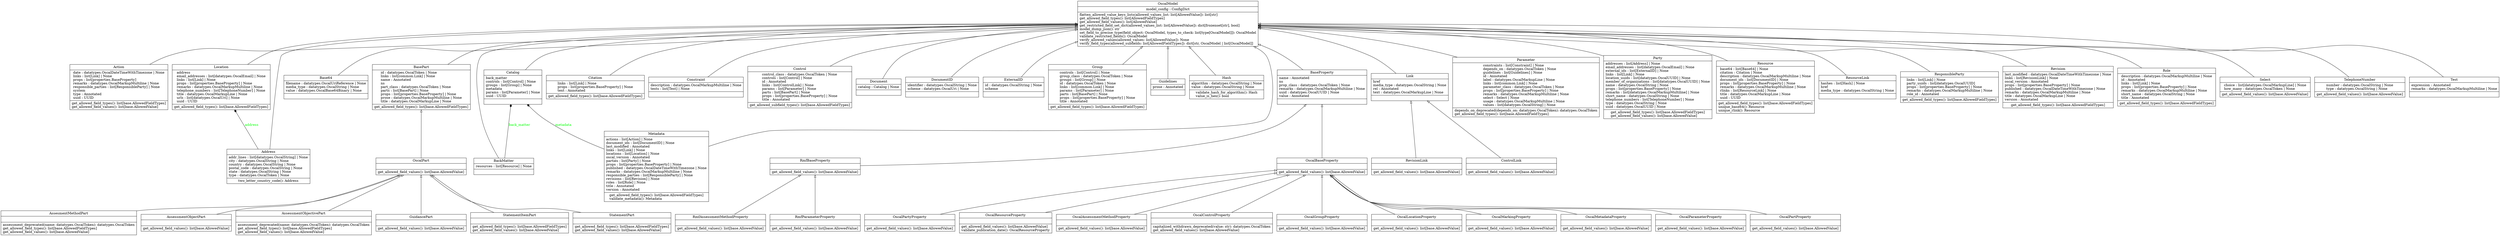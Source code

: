 digraph "classes" {
rankdir=BT
charset="utf-8"
"oscal_pydantic.core.common.Action" [color="black", fontcolor="black", label=<{Action|date : datatypes.OscalDateTimeWithTimezone \| None<br ALIGN="LEFT"/>links : list[Link] \| None<br ALIGN="LEFT"/>props : list[properties.BaseProperty]<br ALIGN="LEFT"/>remarks : datatypes.OscalMarkupMultiline \| None<br ALIGN="LEFT"/>responsible_parties : list[ResponsibleParty] \| None<br ALIGN="LEFT"/>system<br ALIGN="LEFT"/>type : Annotated<br ALIGN="LEFT"/>uuid : UUID<br ALIGN="LEFT"/>|get_allowed_field_types(): list[base.AllowedFieldTypes]<br ALIGN="LEFT"/>get_allowed_field_values(): list[base.AllowedValue]<br ALIGN="LEFT"/>}>, shape="record", style="solid"];
"oscal_pydantic.core.common.Address" [color="black", fontcolor="black", label=<{Address|addr_lines : list[datatypes.OscalString] \| None<br ALIGN="LEFT"/>city : datatypes.OscalString \| None<br ALIGN="LEFT"/>country : datatypes.OscalString \| None<br ALIGN="LEFT"/>postal_code : datatypes.OscalString \| None<br ALIGN="LEFT"/>state : datatypes.OscalString \| None<br ALIGN="LEFT"/>type : datatypes.OscalToken \| None<br ALIGN="LEFT"/>|two_letter_country_code(): Address<br ALIGN="LEFT"/>}>, shape="record", style="solid"];
"oscal_pydantic.catalog.AssesmentMethodPart" [color="black", fontcolor="black", label=<{AssesmentMethodPart|<br ALIGN="LEFT"/>|assessment_deprecated(name: datatypes.OscalToken): datatypes.OscalToken<br ALIGN="LEFT"/>get_allowed_field_types(): list[base.AllowedFieldTypes]<br ALIGN="LEFT"/>get_allowed_field_values(): list[base.AllowedValue]<br ALIGN="LEFT"/>}>, shape="record", style="solid"];
"oscal_pydantic.catalog.AssessmentObjectPart" [color="black", fontcolor="black", label=<{AssessmentObjectPart|<br ALIGN="LEFT"/>|get_allowed_field_values(): list[base.AllowedValue]<br ALIGN="LEFT"/>}>, shape="record", style="solid"];
"oscal_pydantic.catalog.AssessmentObjectivePart" [color="black", fontcolor="black", label=<{AssessmentObjectivePart|<br ALIGN="LEFT"/>|assessment_deprecated(name: datatypes.OscalToken): datatypes.OscalToken<br ALIGN="LEFT"/>get_allowed_field_types(): list[base.AllowedFieldTypes]<br ALIGN="LEFT"/>get_allowed_field_values(): list[base.AllowedValue]<br ALIGN="LEFT"/>}>, shape="record", style="solid"];
"oscal_pydantic.core.common.BackMatter" [color="black", fontcolor="black", label=<{BackMatter|resources : list[Resource] \| None<br ALIGN="LEFT"/>|}>, shape="record", style="solid"];
"oscal_pydantic.core.common.Base64" [color="black", fontcolor="black", label=<{Base64|filename : datatypes.OscalUriReference \| None<br ALIGN="LEFT"/>media_type : datatypes.OscalString \| None<br ALIGN="LEFT"/>value : datatypes.OscalBase64Binary \| None<br ALIGN="LEFT"/>|}>, shape="record", style="solid"];
"oscal_pydantic.catalog.BasePart" [color="black", fontcolor="black", label=<{BasePart|id : datatypes.OscalToken \| None<br ALIGN="LEFT"/>links : list[common.Link] \| None<br ALIGN="LEFT"/>name : Annotated<br ALIGN="LEFT"/>ns<br ALIGN="LEFT"/>part_class : datatypes.OscalToken \| None<br ALIGN="LEFT"/>parts : list[BasePart] \| None<br ALIGN="LEFT"/>props : list[properties.BaseProperty] \| None<br ALIGN="LEFT"/>prose : datatypes.OscalMarkupMultiline \| None<br ALIGN="LEFT"/>title : datatypes.OscalMarkupLine \| None<br ALIGN="LEFT"/>|get_allowed_field_types(): list[base.AllowedFieldTypes]<br ALIGN="LEFT"/>}>, shape="record", style="solid"];
"oscal_pydantic.core.properties.base_property.BaseProperty" [color="black", fontcolor="black", label=<{BaseProperty|name : Annotated<br ALIGN="LEFT"/>ns<br ALIGN="LEFT"/>prop_class : datatypes.OscalToken \| None<br ALIGN="LEFT"/>remarks : datatypes.OscalMarkupMultiline \| None<br ALIGN="LEFT"/>uuid : datatypes.OscalUUID \| None<br ALIGN="LEFT"/>value : Annotated<br ALIGN="LEFT"/>|}>, shape="record", style="solid"];
"oscal_pydantic.catalog.Catalog" [color="black", fontcolor="black", label=<{Catalog|back_matter<br ALIGN="LEFT"/>controls : list[Control] \| None<br ALIGN="LEFT"/>groups : list[Group] \| None<br ALIGN="LEFT"/>metadata<br ALIGN="LEFT"/>params : list[Parameter] \| None<br ALIGN="LEFT"/>uuid : UUID<br ALIGN="LEFT"/>|}>, shape="record", style="solid"];
"oscal_pydantic.core.common.Citation" [color="black", fontcolor="black", label=<{Citation|links : list[Link] \| None<br ALIGN="LEFT"/>props : list[properties.BaseProperty] \| None<br ALIGN="LEFT"/>text : Annotated<br ALIGN="LEFT"/>|get_allowed_field_types(): list[base.AllowedFieldTypes]<br ALIGN="LEFT"/>}>, shape="record", style="solid"];
"oscal_pydantic.catalog.Constraint" [color="black", fontcolor="black", label=<{Constraint|description : datatypes.OscalMarkupMultiline \| None<br ALIGN="LEFT"/>tests : list[Test] \| None<br ALIGN="LEFT"/>|}>, shape="record", style="solid"];
"oscal_pydantic.catalog.Control" [color="black", fontcolor="black", label=<{Control|control_class : datatypes.OscalToken \| None<br ALIGN="LEFT"/>controls : list[Control] \| None<br ALIGN="LEFT"/>id : Annotated<br ALIGN="LEFT"/>links : list[ControlLink] \| None<br ALIGN="LEFT"/>params : list[Parameter] \| None<br ALIGN="LEFT"/>parts : list[BasePart] \| None<br ALIGN="LEFT"/>props : list[properties.BaseProperty] \| None<br ALIGN="LEFT"/>title : Annotated<br ALIGN="LEFT"/>|get_allowed_subfield_types(): list[base.AllowedFieldTypes]<br ALIGN="LEFT"/>}>, shape="record", style="solid"];
"oscal_pydantic.catalog.ControlLink" [color="black", fontcolor="black", label=<{ControlLink|<br ALIGN="LEFT"/>|get_allowed_field_values(): list[base.AllowedValue]<br ALIGN="LEFT"/>}>, shape="record", style="solid"];
"oscal_pydantic.document.Document" [color="black", fontcolor="black", label=<{Document|catalog : Catalog \| None<br ALIGN="LEFT"/>|}>, shape="record", style="solid"];
"oscal_pydantic.core.common.DocumentID" [color="black", fontcolor="black", label=<{DocumentID|identifier : datatypes.OscalString \| None<br ALIGN="LEFT"/>scheme : datatypes.OscalUri \| None<br ALIGN="LEFT"/>|}>, shape="record", style="solid"];
"oscal_pydantic.core.common.ExternalID" [color="black", fontcolor="black", label=<{ExternalID|id : datatypes.OscalString \| None<br ALIGN="LEFT"/>scheme<br ALIGN="LEFT"/>|}>, shape="record", style="solid"];
"oscal_pydantic.catalog.Group" [color="black", fontcolor="black", label=<{Group|controls : list[Control] \| None<br ALIGN="LEFT"/>group_class : datatypes.OscalToken \| None<br ALIGN="LEFT"/>groups : list[Group] \| None<br ALIGN="LEFT"/>id : datatypes.OscalToken \| None<br ALIGN="LEFT"/>links : list[common.Link] \| None<br ALIGN="LEFT"/>params : list[Parameter] \| None<br ALIGN="LEFT"/>parts : list[BasePart] \| None<br ALIGN="LEFT"/>props : list[properties.BaseProperty] \| None<br ALIGN="LEFT"/>title : Annotated<br ALIGN="LEFT"/>|get_allowed_field_types(): list[base.AllowedFieldTypes]<br ALIGN="LEFT"/>}>, shape="record", style="solid"];
"oscal_pydantic.catalog.GuidancePart" [color="black", fontcolor="black", label=<{GuidancePart|<br ALIGN="LEFT"/>|get_allowed_field_values(): list[base.AllowedValue]<br ALIGN="LEFT"/>}>, shape="record", style="solid"];
"oscal_pydantic.catalog.Guidelines" [color="black", fontcolor="black", label=<{Guidelines|prose : Annotated<br ALIGN="LEFT"/>|}>, shape="record", style="solid"];
"oscal_pydantic.core.common.Hash" [color="black", fontcolor="black", label=<{Hash|algorithm : datatypes.OscalString \| None<br ALIGN="LEFT"/>value : datatypes.OscalString \| None<br ALIGN="LEFT"/>|validate_hash_for_algorithm(): Hash<br ALIGN="LEFT"/>value_is_hex(): bool<br ALIGN="LEFT"/>}>, shape="record", style="solid"];
"oscal_pydantic.core.common.Link" [color="black", fontcolor="black", label=<{Link|href<br ALIGN="LEFT"/>media_type : datatypes.OscalString \| None<br ALIGN="LEFT"/>rel : Annotated<br ALIGN="LEFT"/>text : datatypes.OscalMarkupLine \| None<br ALIGN="LEFT"/>|}>, shape="record", style="solid"];
"oscal_pydantic.core.common.Location" [color="black", fontcolor="black", label=<{Location|address<br ALIGN="LEFT"/>email_addresses : list[datatypes.OscalEmail] \| None<br ALIGN="LEFT"/>links : list[Link] \| None<br ALIGN="LEFT"/>props : list[properties.BaseProperty] \| None<br ALIGN="LEFT"/>remarks : datatypes.OscalMarkupMultiline \| None<br ALIGN="LEFT"/>telephone_numbers : list[TelephoneNumber] \| None<br ALIGN="LEFT"/>title : datatypes.OscalMarkupLine \| None<br ALIGN="LEFT"/>urls : list[datatypes.OscalUri] \| None<br ALIGN="LEFT"/>uuid : UUID<br ALIGN="LEFT"/>|get_allowed_field_types(): list[base.AllowedFieldTypes]<br ALIGN="LEFT"/>}>, shape="record", style="solid"];
"oscal_pydantic.core.common.Metadata" [color="black", fontcolor="black", label=<{Metadata|actions : list[Action] \| None<br ALIGN="LEFT"/>document_ids : list[DocumentID] \| None<br ALIGN="LEFT"/>last_modified : Annotated<br ALIGN="LEFT"/>links : list[Link] \| None<br ALIGN="LEFT"/>locations : list[Location] \| None<br ALIGN="LEFT"/>oscal_version : Annotated<br ALIGN="LEFT"/>parties : list[Party] \| None<br ALIGN="LEFT"/>props : list[properties.BaseProperty] \| None<br ALIGN="LEFT"/>published : datatypes.OscalDateTimeWithTimezone \| None<br ALIGN="LEFT"/>remarks : datatypes.OscalMarkupMultiline \| None<br ALIGN="LEFT"/>responsible_parties : list[ResponsibleParty] \| None<br ALIGN="LEFT"/>revisions : list[Revision] \| None<br ALIGN="LEFT"/>roles : list[Role] \| None<br ALIGN="LEFT"/>title : Annotated<br ALIGN="LEFT"/>version : Annotated<br ALIGN="LEFT"/>|get_allowed_field_types(): list[base.AllowedFieldTypes]<br ALIGN="LEFT"/>validate_metadata(): Metadata<br ALIGN="LEFT"/>}>, shape="record", style="solid"];
"oscal_pydantic.core.properties.oscal_properties.OscalAssessmentMethodProperty" [color="black", fontcolor="black", label=<{OscalAssessmentMethodProperty|<br ALIGN="LEFT"/>|get_allowed_field_values(): list[base.AllowedValue]<br ALIGN="LEFT"/>}>, shape="record", style="solid"];
"oscal_pydantic.core.properties.oscal_properties.OscalBaseProperty" [color="black", fontcolor="black", label=<{OscalBaseProperty|<br ALIGN="LEFT"/>|get_allowed_field_values(): list[base.AllowedValue]<br ALIGN="LEFT"/>}>, shape="record", style="solid"];
"oscal_pydantic.core.properties.oscal_properties.OscalControlProperty" [color="black", fontcolor="black", label=<{OscalControlProperty|<br ALIGN="LEFT"/>|capitalized_withdrawn_deprecated(value: str): datatypes.OscalToken<br ALIGN="LEFT"/>get_allowed_field_values(): list[base.AllowedValue]<br ALIGN="LEFT"/>}>, shape="record", style="solid"];
"oscal_pydantic.core.properties.oscal_properties.OscalGroupProperty" [color="black", fontcolor="black", label=<{OscalGroupProperty|<br ALIGN="LEFT"/>|get_allowed_field_values(): list[base.AllowedValue]<br ALIGN="LEFT"/>}>, shape="record", style="solid"];
"oscal_pydantic.core.properties.oscal_properties.OscalLocationProperty" [color="black", fontcolor="black", label=<{OscalLocationProperty|<br ALIGN="LEFT"/>|get_allowed_field_values(): list[base.AllowedValue]<br ALIGN="LEFT"/>}>, shape="record", style="solid"];
"oscal_pydantic.core.properties.oscal_properties.OscalMarkingProperty" [color="black", fontcolor="black", label=<{OscalMarkingProperty|<br ALIGN="LEFT"/>|get_allowed_field_values(): list[base.AllowedValue]<br ALIGN="LEFT"/>}>, shape="record", style="solid"];
"oscal_pydantic.core.properties.oscal_properties.OscalMetadataProperty" [color="black", fontcolor="black", label=<{OscalMetadataProperty|<br ALIGN="LEFT"/>|get_allowed_field_values(): list[base.AllowedValue]<br ALIGN="LEFT"/>}>, shape="record", style="solid"];
"oscal_pydantic.core.base.OscalModel" [color="black", fontcolor="black", label=<{OscalModel|model_config : ConfigDict<br ALIGN="LEFT"/>|flatten_allowed_value_keys_lists(allowed_values_list: list[AllowedValue]): list[str]<br ALIGN="LEFT"/>get_allowed_field_types(): list[AllowedFieldTypes]<br ALIGN="LEFT"/>get_allowed_field_values(): list[AllowedValue]<br ALIGN="LEFT"/>get_restricted_field_set_dict(allowed_values_list: list[AllowedValue]): dict[frozenset[str], bool]<br ALIGN="LEFT"/>model_dump_json(): str<br ALIGN="LEFT"/>set_field_to_precise_type(field_object: OscalModel, types_to_check: list[type[OscalModel]]): OscalModel<br ALIGN="LEFT"/>validate_restricted_fields(): OscalModel<br ALIGN="LEFT"/>verify_allowed_values(allowed_values: list[AllowedValue]): None<br ALIGN="LEFT"/>verify_field_types(allowed_subfields: list[AllowedFieldTypes]): dict[str, OscalModel \| list[OscalModel]]<br ALIGN="LEFT"/>}>, shape="record", style="solid"];
"oscal_pydantic.core.properties.oscal_properties.OscalParameterProperty" [color="black", fontcolor="black", label=<{OscalParameterProperty|<br ALIGN="LEFT"/>|get_allowed_field_values(): list[base.AllowedValue]<br ALIGN="LEFT"/>}>, shape="record", style="solid"];
"oscal_pydantic.catalog.OscalPart" [color="black", fontcolor="black", label=<{OscalPart|<br ALIGN="LEFT"/>|get_allowed_field_values(): list[base.AllowedValue]<br ALIGN="LEFT"/>}>, shape="record", style="solid"];
"oscal_pydantic.core.properties.oscal_properties.OscalPartProperty" [color="black", fontcolor="black", label=<{OscalPartProperty|<br ALIGN="LEFT"/>|get_allowed_field_values(): list[base.AllowedValue]<br ALIGN="LEFT"/>}>, shape="record", style="solid"];
"oscal_pydantic.core.properties.oscal_properties.OscalPartyProperty" [color="black", fontcolor="black", label=<{OscalPartyProperty|<br ALIGN="LEFT"/>|get_allowed_field_values(): list[base.AllowedValue]<br ALIGN="LEFT"/>}>, shape="record", style="solid"];
"oscal_pydantic.core.properties.oscal_properties.OscalResourceProperty" [color="black", fontcolor="black", label=<{OscalResourceProperty|<br ALIGN="LEFT"/>|get_allowed_field_values(): list[base.AllowedValue]<br ALIGN="LEFT"/>validate_publication_date(): OscalResourceProperty<br ALIGN="LEFT"/>}>, shape="record", style="solid"];
"oscal_pydantic.catalog.Parameter" [color="black", fontcolor="black", label=<{Parameter|constraints : list[Constraint] \| None<br ALIGN="LEFT"/>depends_on : datatypes.OscalToken \| None<br ALIGN="LEFT"/>guidelines : list[Guidelines] \| None<br ALIGN="LEFT"/>id : Annotated<br ALIGN="LEFT"/>label : datatypes.OscalMarkupLine \| None<br ALIGN="LEFT"/>links : list[common.Link] \| None<br ALIGN="LEFT"/>parameter_class : datatypes.OscalToken \| None<br ALIGN="LEFT"/>props : list[properties.BaseProperty] \| None<br ALIGN="LEFT"/>remarks : datatypes.OscalMarkupMultiline \| None<br ALIGN="LEFT"/>select : Select \| None<br ALIGN="LEFT"/>usage : datatypes.OscalMarkupMultiline \| None<br ALIGN="LEFT"/>values : list[datatypes.OscalString] \| None<br ALIGN="LEFT"/>|depends_on_deprecated(depends_on: datatypes.OscalToken): datatypes.OscalToken<br ALIGN="LEFT"/>get_allowed_field_types(): list[base.AllowedFieldTypes]<br ALIGN="LEFT"/>}>, shape="record", style="solid"];
"oscal_pydantic.core.common.Party" [color="black", fontcolor="black", label=<{Party|addresses : list[Address] \| None<br ALIGN="LEFT"/>email_addresses : list[datatypes.OscalEmail] \| None<br ALIGN="LEFT"/>external_ids : list[ExternalID] \| None<br ALIGN="LEFT"/>links : list[Link] \| None<br ALIGN="LEFT"/>location_uuids : list[datatypes.OscalUUID] \| None<br ALIGN="LEFT"/>member_of_organizations : list[datatypes.OscalUUID] \| None<br ALIGN="LEFT"/>name : datatypes.OscalString \| None<br ALIGN="LEFT"/>props : list[properties.BaseProperty] \| None<br ALIGN="LEFT"/>remarks : list[datatypes.OscalMarkupMultiline] \| None<br ALIGN="LEFT"/>short_name : datatypes.OscalString \| None<br ALIGN="LEFT"/>telephone_numbers : list[TelephoneNumber] \| None<br ALIGN="LEFT"/>type : datatypes.OscalString \| None<br ALIGN="LEFT"/>uuid : datatypes.OscalUUID \| None<br ALIGN="LEFT"/>|get_allowed_field_types(): list[base.AllowedFieldTypes]<br ALIGN="LEFT"/>get_allowed_field_values(): list[base.AllowedValue]<br ALIGN="LEFT"/>}>, shape="record", style="solid"];
"oscal_pydantic.core.common.Resource" [color="black", fontcolor="black", label=<{Resource|base64 : list[Base64] \| None<br ALIGN="LEFT"/>citation : Citation \| None<br ALIGN="LEFT"/>description : datatypes.OscalMarkupMultiline \| None<br ALIGN="LEFT"/>document_ids : list[DocumentID] \| None<br ALIGN="LEFT"/>props : list[properties.BaseProperty] \| None<br ALIGN="LEFT"/>remarks : datatypes.OscalMarkupMultiline \| None<br ALIGN="LEFT"/>rlinks : list[ResourceLink] \| None<br ALIGN="LEFT"/>title : datatypes.OscalMarkupLine \| None<br ALIGN="LEFT"/>uuid : UUID<br ALIGN="LEFT"/>|get_allowed_field_types(): list[base.AllowedFieldTypes]<br ALIGN="LEFT"/>unique_base64(): Resource<br ALIGN="LEFT"/>unique_rlink(): Resource<br ALIGN="LEFT"/>}>, shape="record", style="solid"];
"oscal_pydantic.core.common.ResourceLink" [color="black", fontcolor="black", label=<{ResourceLink|hashes : list[Hash] \| None<br ALIGN="LEFT"/>href<br ALIGN="LEFT"/>media_type : datatypes.OscalString \| None<br ALIGN="LEFT"/>|}>, shape="record", style="solid"];
"oscal_pydantic.core.common.ResponsibleParty" [color="black", fontcolor="black", label=<{ResponsibleParty|links : list[Link] \| None<br ALIGN="LEFT"/>party_uuids : list[datatypes.OscalUUID]<br ALIGN="LEFT"/>props : list[properties.BaseProperty] \| None<br ALIGN="LEFT"/>remarks : datatypes.OscalMarkupMultiline \| None<br ALIGN="LEFT"/>role_id : Annotated<br ALIGN="LEFT"/>|get_allowed_field_types(): list[base.AllowedFieldTypes]<br ALIGN="LEFT"/>}>, shape="record", style="solid"];
"oscal_pydantic.core.common.Revision" [color="black", fontcolor="black", label=<{Revision|last_modified : datatypes.OscalDateTimeWithTimezone \| None<br ALIGN="LEFT"/>links : list[RevisionLink] \| None<br ALIGN="LEFT"/>oscal_version : Annotated<br ALIGN="LEFT"/>props : list[properties.BaseProperty] \| None<br ALIGN="LEFT"/>published : datatypes.OscalDateTimeWithTimezone \| None<br ALIGN="LEFT"/>remarks : datatypes.OscalMarkupMultiline \| None<br ALIGN="LEFT"/>title : datatypes.OscalMarkupLine \| None<br ALIGN="LEFT"/>version : Annotated<br ALIGN="LEFT"/>|get_allowed_field_types(): list[base.AllowedFieldTypes]<br ALIGN="LEFT"/>}>, shape="record", style="solid"];
"oscal_pydantic.core.common.RevisionLink" [color="black", fontcolor="black", label=<{RevisionLink|<br ALIGN="LEFT"/>|get_allowed_field_values(): list[base.AllowedValue]<br ALIGN="LEFT"/>}>, shape="record", style="solid"];
"oscal_pydantic.core.properties.rmf_properties.RmfAssessmentMethodProperty" [color="black", fontcolor="black", label=<{RmfAssessmentMethodProperty|<br ALIGN="LEFT"/>|get_allowed_field_values(): list[base.AllowedValue]<br ALIGN="LEFT"/>}>, shape="record", style="solid"];
"oscal_pydantic.core.properties.rmf_properties.RmfBaseProperty" [color="black", fontcolor="black", label=<{RmfBaseProperty|<br ALIGN="LEFT"/>|get_allowed_field_values(): list[base.AllowedValue]<br ALIGN="LEFT"/>}>, shape="record", style="solid"];
"oscal_pydantic.core.properties.rmf_properties.RmfParameterProperty" [color="black", fontcolor="black", label=<{RmfParameterProperty|<br ALIGN="LEFT"/>|get_allowed_field_values(): list[base.AllowedValue]<br ALIGN="LEFT"/>}>, shape="record", style="solid"];
"oscal_pydantic.core.common.Role" [color="black", fontcolor="black", label=<{Role|description : datatypes.OscalMarkupMultiline \| None<br ALIGN="LEFT"/>id : Annotated<br ALIGN="LEFT"/>links : list[Link] \| None<br ALIGN="LEFT"/>props : list[properties.BaseProperty] \| None<br ALIGN="LEFT"/>remarks : datatypes.OscalMarkupMultiline \| None<br ALIGN="LEFT"/>short_name : datatypes.OscalString \| None<br ALIGN="LEFT"/>title : Annotated<br ALIGN="LEFT"/>|get_allowed_field_types(): list[base.AllowedFieldTypes]<br ALIGN="LEFT"/>}>, shape="record", style="solid"];
"oscal_pydantic.catalog.Select" [color="black", fontcolor="black", label=<{Select|choice : list[datatypes.OscalMarkupLine] \| None<br ALIGN="LEFT"/>how_many : datatypes.OscalToken \| None<br ALIGN="LEFT"/>|get_allowed_field_values(): list[base.AllowedValue]<br ALIGN="LEFT"/>}>, shape="record", style="solid"];
"oscal_pydantic.catalog.StatementItemPart" [color="black", fontcolor="black", label=<{StatementItemPart|<br ALIGN="LEFT"/>|get_allowed_field_types(): list[base.AllowedFieldTypes]<br ALIGN="LEFT"/>get_allowed_field_values(): list[base.AllowedValue]<br ALIGN="LEFT"/>}>, shape="record", style="solid"];
"oscal_pydantic.catalog.StatementPart" [color="black", fontcolor="black", label=<{StatementPart|<br ALIGN="LEFT"/>|get_allowed_field_types(): list[base.AllowedFieldTypes]<br ALIGN="LEFT"/>get_allowed_field_values(): list[base.AllowedValue]<br ALIGN="LEFT"/>}>, shape="record", style="solid"];
"oscal_pydantic.core.common.TelephoneNumber" [color="black", fontcolor="black", label=<{TelephoneNumber|number : datatypes.OscalString \| None<br ALIGN="LEFT"/>type : datatypes.OscalString \| None<br ALIGN="LEFT"/>|get_allowed_field_values(): list[base.AllowedValue]<br ALIGN="LEFT"/>}>, shape="record", style="solid"];
"oscal_pydantic.catalog.Test" [color="black", fontcolor="black", label=<{Test|expression : Annotated<br ALIGN="LEFT"/>remarks : datatypes.OscalMarkupMultiline \| None<br ALIGN="LEFT"/>|}>, shape="record", style="solid"];
"oscal_pydantic.catalog.AssesmentMethodPart" -> "oscal_pydantic.catalog.OscalPart" [arrowhead="empty", arrowtail="none"];
"oscal_pydantic.catalog.AssessmentObjectPart" -> "oscal_pydantic.catalog.OscalPart" [arrowhead="empty", arrowtail="none"];
"oscal_pydantic.catalog.AssessmentObjectivePart" -> "oscal_pydantic.catalog.OscalPart" [arrowhead="empty", arrowtail="none"];
"oscal_pydantic.catalog.BasePart" -> "oscal_pydantic.core.base.OscalModel" [arrowhead="empty", arrowtail="none"];
"oscal_pydantic.catalog.Catalog" -> "oscal_pydantic.core.base.OscalModel" [arrowhead="empty", arrowtail="none"];
"oscal_pydantic.catalog.Constraint" -> "oscal_pydantic.core.base.OscalModel" [arrowhead="empty", arrowtail="none"];
"oscal_pydantic.catalog.Control" -> "oscal_pydantic.core.base.OscalModel" [arrowhead="empty", arrowtail="none"];
"oscal_pydantic.catalog.ControlLink" -> "oscal_pydantic.core.common.Link" [arrowhead="empty", arrowtail="none"];
"oscal_pydantic.catalog.Group" -> "oscal_pydantic.core.base.OscalModel" [arrowhead="empty", arrowtail="none"];
"oscal_pydantic.catalog.GuidancePart" -> "oscal_pydantic.catalog.OscalPart" [arrowhead="empty", arrowtail="none"];
"oscal_pydantic.catalog.Guidelines" -> "oscal_pydantic.core.base.OscalModel" [arrowhead="empty", arrowtail="none"];
"oscal_pydantic.catalog.OscalPart" -> "oscal_pydantic.catalog.BasePart" [arrowhead="empty", arrowtail="none"];
"oscal_pydantic.catalog.Parameter" -> "oscal_pydantic.core.base.OscalModel" [arrowhead="empty", arrowtail="none"];
"oscal_pydantic.catalog.Select" -> "oscal_pydantic.core.base.OscalModel" [arrowhead="empty", arrowtail="none"];
"oscal_pydantic.catalog.StatementItemPart" -> "oscal_pydantic.catalog.OscalPart" [arrowhead="empty", arrowtail="none"];
"oscal_pydantic.catalog.StatementPart" -> "oscal_pydantic.catalog.OscalPart" [arrowhead="empty", arrowtail="none"];
"oscal_pydantic.catalog.Test" -> "oscal_pydantic.core.base.OscalModel" [arrowhead="empty", arrowtail="none"];
"oscal_pydantic.core.common.Action" -> "oscal_pydantic.core.base.OscalModel" [arrowhead="empty", arrowtail="none"];
"oscal_pydantic.core.common.Address" -> "oscal_pydantic.core.base.OscalModel" [arrowhead="empty", arrowtail="none"];
"oscal_pydantic.core.common.BackMatter" -> "oscal_pydantic.core.base.OscalModel" [arrowhead="empty", arrowtail="none"];
"oscal_pydantic.core.common.Base64" -> "oscal_pydantic.core.base.OscalModel" [arrowhead="empty", arrowtail="none"];
"oscal_pydantic.core.common.Citation" -> "oscal_pydantic.core.base.OscalModel" [arrowhead="empty", arrowtail="none"];
"oscal_pydantic.core.common.DocumentID" -> "oscal_pydantic.core.base.OscalModel" [arrowhead="empty", arrowtail="none"];
"oscal_pydantic.core.common.ExternalID" -> "oscal_pydantic.core.base.OscalModel" [arrowhead="empty", arrowtail="none"];
"oscal_pydantic.core.common.Hash" -> "oscal_pydantic.core.base.OscalModel" [arrowhead="empty", arrowtail="none"];
"oscal_pydantic.core.common.Link" -> "oscal_pydantic.core.base.OscalModel" [arrowhead="empty", arrowtail="none"];
"oscal_pydantic.core.common.Location" -> "oscal_pydantic.core.base.OscalModel" [arrowhead="empty", arrowtail="none"];
"oscal_pydantic.core.common.Metadata" -> "oscal_pydantic.core.base.OscalModel" [arrowhead="empty", arrowtail="none"];
"oscal_pydantic.core.common.Party" -> "oscal_pydantic.core.base.OscalModel" [arrowhead="empty", arrowtail="none"];
"oscal_pydantic.core.common.Resource" -> "oscal_pydantic.core.base.OscalModel" [arrowhead="empty", arrowtail="none"];
"oscal_pydantic.core.common.ResourceLink" -> "oscal_pydantic.core.base.OscalModel" [arrowhead="empty", arrowtail="none"];
"oscal_pydantic.core.common.ResponsibleParty" -> "oscal_pydantic.core.base.OscalModel" [arrowhead="empty", arrowtail="none"];
"oscal_pydantic.core.common.Revision" -> "oscal_pydantic.core.base.OscalModel" [arrowhead="empty", arrowtail="none"];
"oscal_pydantic.core.common.RevisionLink" -> "oscal_pydantic.core.common.Link" [arrowhead="empty", arrowtail="none"];
"oscal_pydantic.core.common.Role" -> "oscal_pydantic.core.base.OscalModel" [arrowhead="empty", arrowtail="none"];
"oscal_pydantic.core.common.TelephoneNumber" -> "oscal_pydantic.core.base.OscalModel" [arrowhead="empty", arrowtail="none"];
"oscal_pydantic.core.properties.base_property.BaseProperty" -> "oscal_pydantic.core.base.OscalModel" [arrowhead="empty", arrowtail="none"];
"oscal_pydantic.core.properties.oscal_properties.OscalAssessmentMethodProperty" -> "oscal_pydantic.core.properties.oscal_properties.OscalBaseProperty" [arrowhead="empty", arrowtail="none"];
"oscal_pydantic.core.properties.oscal_properties.OscalBaseProperty" -> "oscal_pydantic.core.properties.base_property.BaseProperty" [arrowhead="empty", arrowtail="none"];
"oscal_pydantic.core.properties.oscal_properties.OscalControlProperty" -> "oscal_pydantic.core.properties.oscal_properties.OscalBaseProperty" [arrowhead="empty", arrowtail="none"];
"oscal_pydantic.core.properties.oscal_properties.OscalGroupProperty" -> "oscal_pydantic.core.properties.oscal_properties.OscalBaseProperty" [arrowhead="empty", arrowtail="none"];
"oscal_pydantic.core.properties.oscal_properties.OscalLocationProperty" -> "oscal_pydantic.core.properties.oscal_properties.OscalBaseProperty" [arrowhead="empty", arrowtail="none"];
"oscal_pydantic.core.properties.oscal_properties.OscalMarkingProperty" -> "oscal_pydantic.core.properties.oscal_properties.OscalBaseProperty" [arrowhead="empty", arrowtail="none"];
"oscal_pydantic.core.properties.oscal_properties.OscalMetadataProperty" -> "oscal_pydantic.core.properties.oscal_properties.OscalBaseProperty" [arrowhead="empty", arrowtail="none"];
"oscal_pydantic.core.properties.oscal_properties.OscalParameterProperty" -> "oscal_pydantic.core.properties.oscal_properties.OscalBaseProperty" [arrowhead="empty", arrowtail="none"];
"oscal_pydantic.core.properties.oscal_properties.OscalPartProperty" -> "oscal_pydantic.core.properties.oscal_properties.OscalBaseProperty" [arrowhead="empty", arrowtail="none"];
"oscal_pydantic.core.properties.oscal_properties.OscalPartyProperty" -> "oscal_pydantic.core.properties.oscal_properties.OscalBaseProperty" [arrowhead="empty", arrowtail="none"];
"oscal_pydantic.core.properties.oscal_properties.OscalResourceProperty" -> "oscal_pydantic.core.properties.oscal_properties.OscalBaseProperty" [arrowhead="empty", arrowtail="none"];
"oscal_pydantic.core.properties.rmf_properties.RmfAssessmentMethodProperty" -> "oscal_pydantic.core.properties.rmf_properties.RmfBaseProperty" [arrowhead="empty", arrowtail="none"];
"oscal_pydantic.core.properties.rmf_properties.RmfBaseProperty" -> "oscal_pydantic.core.properties.base_property.BaseProperty" [arrowhead="empty", arrowtail="none"];
"oscal_pydantic.core.properties.rmf_properties.RmfParameterProperty" -> "oscal_pydantic.core.properties.rmf_properties.RmfBaseProperty" [arrowhead="empty", arrowtail="none"];
"oscal_pydantic.document.Document" -> "oscal_pydantic.core.base.OscalModel" [arrowhead="empty", arrowtail="none"];
"oscal_pydantic.core.common.Address" -> "oscal_pydantic.core.common.Location" [arrowhead="diamond", arrowtail="none", fontcolor="green", label="address", style="solid"];
"oscal_pydantic.core.common.BackMatter" -> "oscal_pydantic.catalog.Catalog" [arrowhead="diamond", arrowtail="none", fontcolor="green", label="back_matter", style="solid"];
"oscal_pydantic.core.common.Metadata" -> "oscal_pydantic.catalog.Catalog" [arrowhead="diamond", arrowtail="none", fontcolor="green", label="metadata", style="solid"];
}
